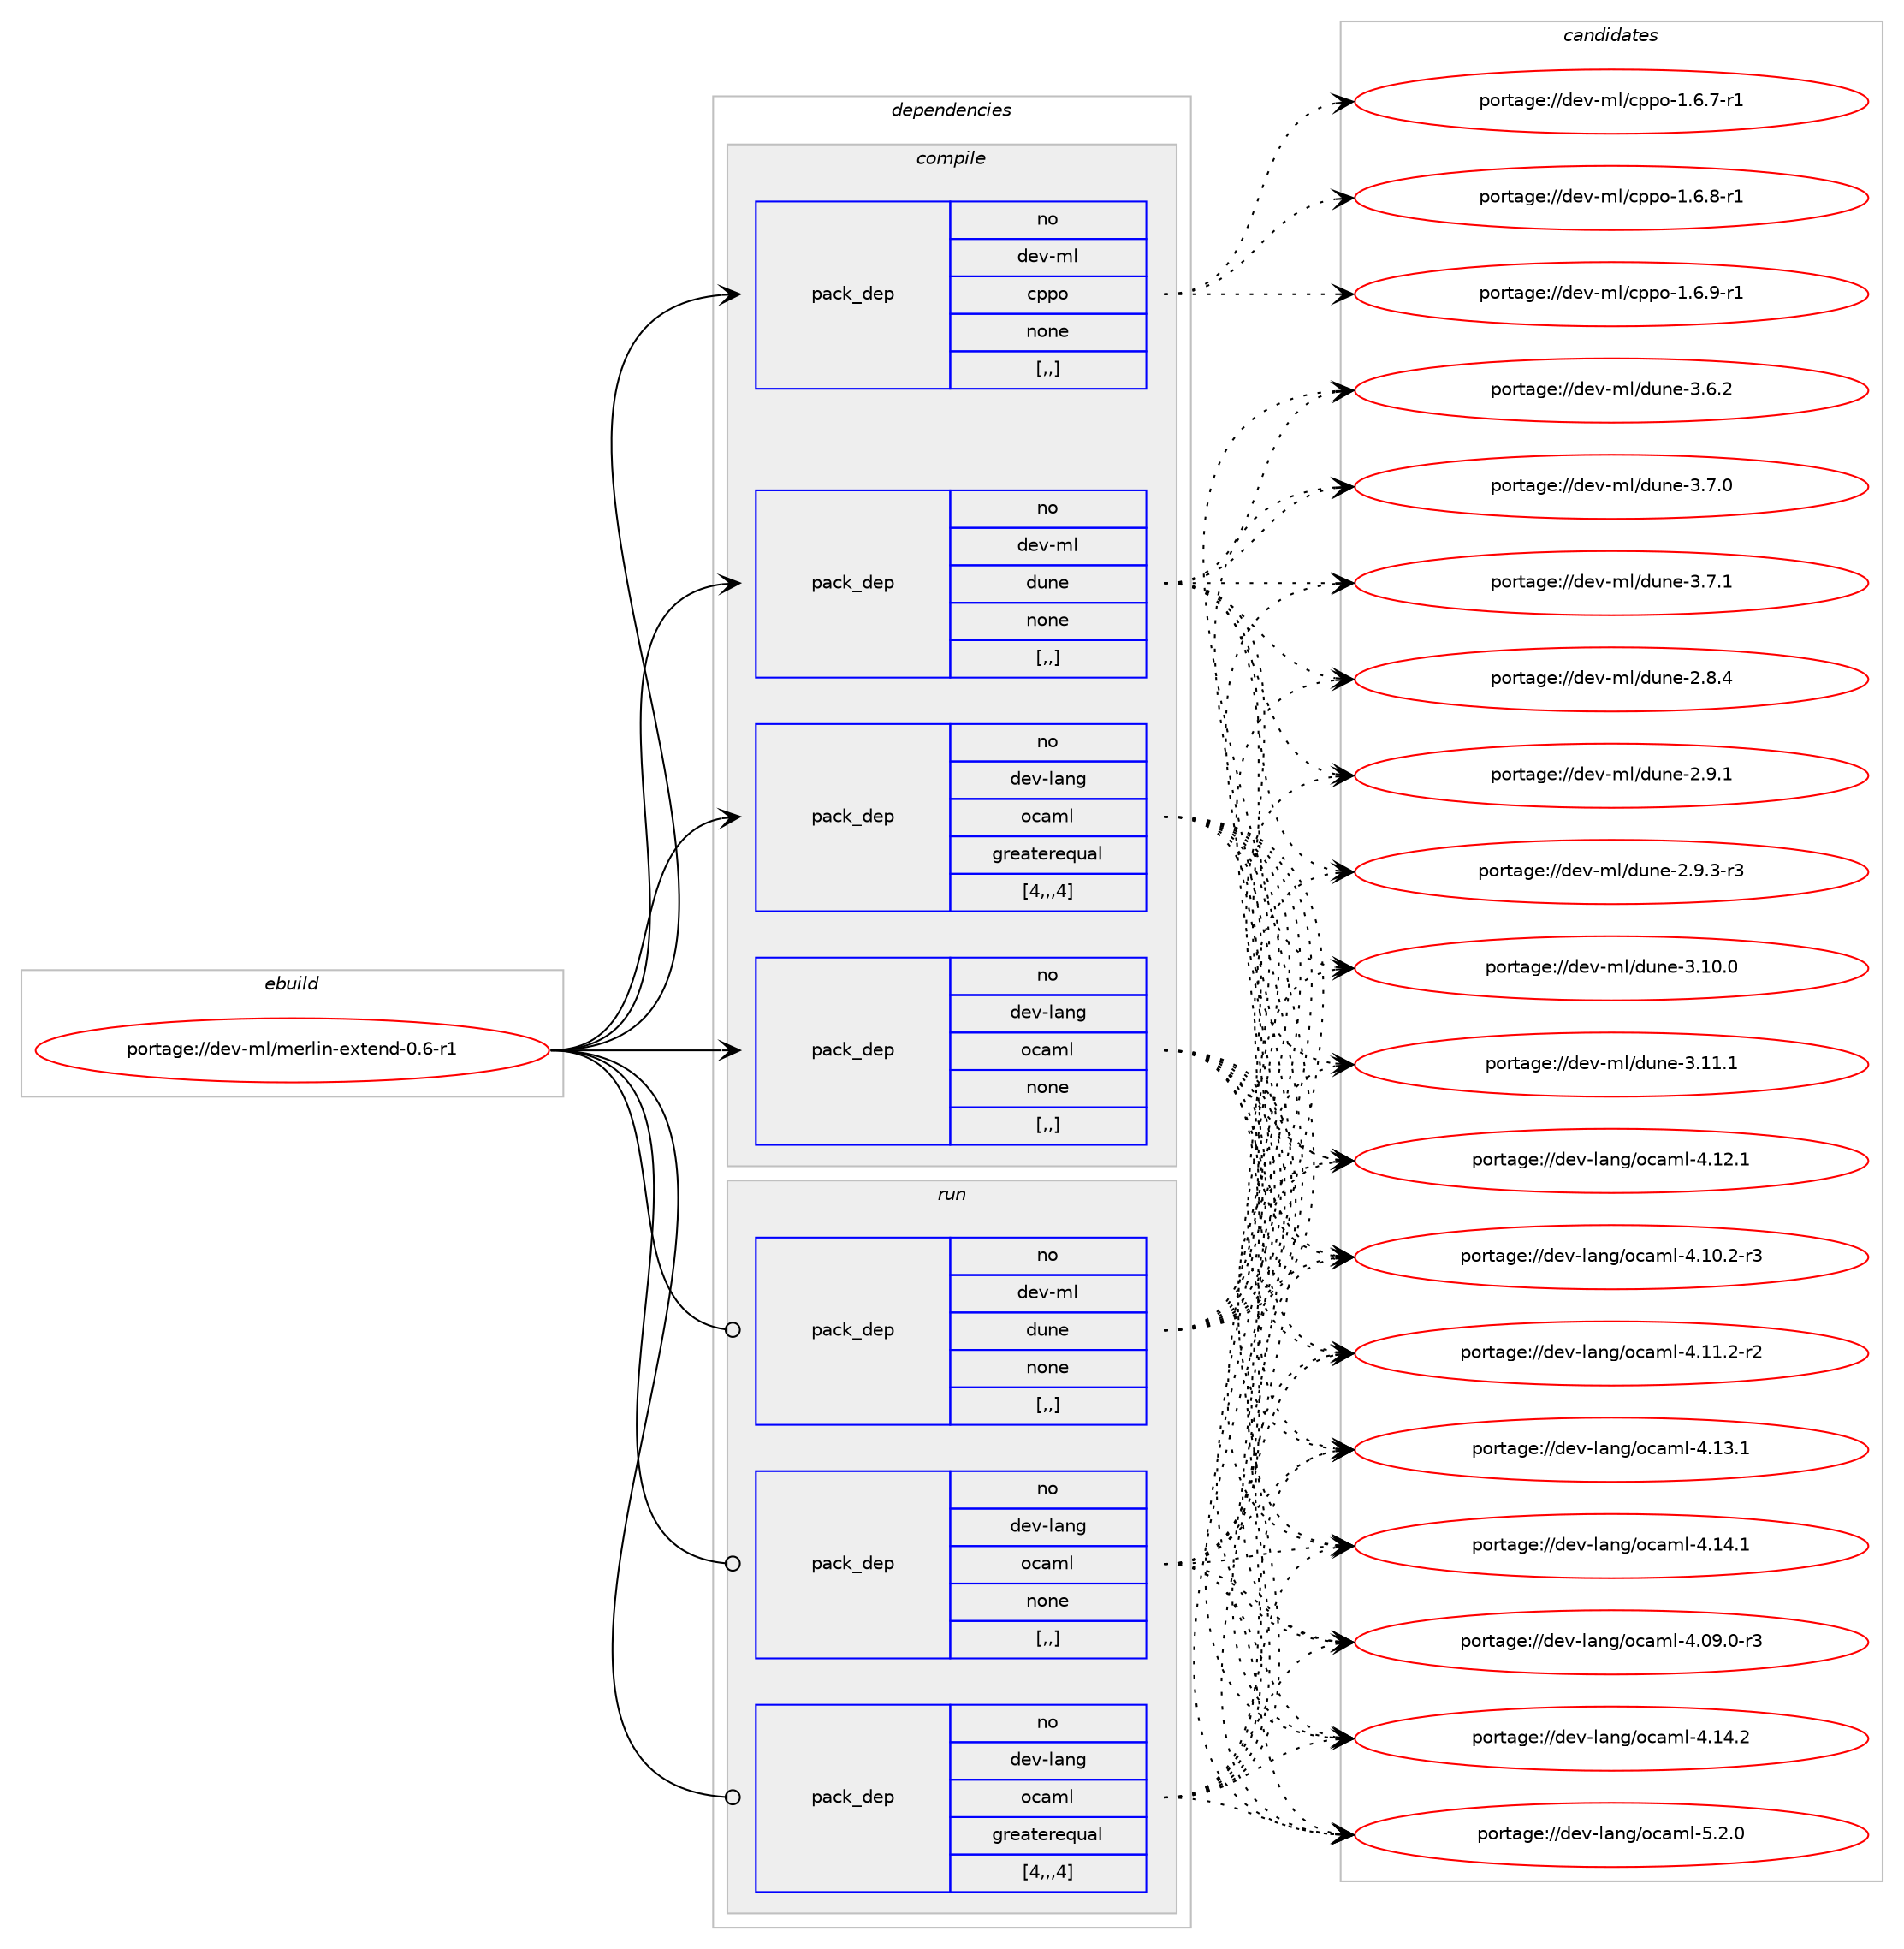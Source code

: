 digraph prolog {

# *************
# Graph options
# *************

newrank=true;
concentrate=true;
compound=true;
graph [rankdir=LR,fontname=Helvetica,fontsize=10,ranksep=1.5];#, ranksep=2.5, nodesep=0.2];
edge  [arrowhead=vee];
node  [fontname=Helvetica,fontsize=10];

# **********
# The ebuild
# **********

subgraph cluster_leftcol {
color=gray;
rank=same;
label=<<i>ebuild</i>>;
id [label="portage://dev-ml/merlin-extend-0.6-r1", color=red, width=4, href="../dev-ml/merlin-extend-0.6-r1.svg"];
}

# ****************
# The dependencies
# ****************

subgraph cluster_midcol {
color=gray;
label=<<i>dependencies</i>>;
subgraph cluster_compile {
fillcolor="#eeeeee";
style=filled;
label=<<i>compile</i>>;
subgraph pack87713 {
dependency117706 [label=<<TABLE BORDER="0" CELLBORDER="1" CELLSPACING="0" CELLPADDING="4" WIDTH="220"><TR><TD ROWSPAN="6" CELLPADDING="30">pack_dep</TD></TR><TR><TD WIDTH="110">no</TD></TR><TR><TD>dev-lang</TD></TR><TR><TD>ocaml</TD></TR><TR><TD>greaterequal</TD></TR><TR><TD>[4,,,4]</TD></TR></TABLE>>, shape=none, color=blue];
}
id:e -> dependency117706:w [weight=20,style="solid",arrowhead="vee"];
subgraph pack87714 {
dependency117707 [label=<<TABLE BORDER="0" CELLBORDER="1" CELLSPACING="0" CELLPADDING="4" WIDTH="220"><TR><TD ROWSPAN="6" CELLPADDING="30">pack_dep</TD></TR><TR><TD WIDTH="110">no</TD></TR><TR><TD>dev-lang</TD></TR><TR><TD>ocaml</TD></TR><TR><TD>none</TD></TR><TR><TD>[,,]</TD></TR></TABLE>>, shape=none, color=blue];
}
id:e -> dependency117707:w [weight=20,style="solid",arrowhead="vee"];
subgraph pack87715 {
dependency117708 [label=<<TABLE BORDER="0" CELLBORDER="1" CELLSPACING="0" CELLPADDING="4" WIDTH="220"><TR><TD ROWSPAN="6" CELLPADDING="30">pack_dep</TD></TR><TR><TD WIDTH="110">no</TD></TR><TR><TD>dev-ml</TD></TR><TR><TD>cppo</TD></TR><TR><TD>none</TD></TR><TR><TD>[,,]</TD></TR></TABLE>>, shape=none, color=blue];
}
id:e -> dependency117708:w [weight=20,style="solid",arrowhead="vee"];
subgraph pack87716 {
dependency117709 [label=<<TABLE BORDER="0" CELLBORDER="1" CELLSPACING="0" CELLPADDING="4" WIDTH="220"><TR><TD ROWSPAN="6" CELLPADDING="30">pack_dep</TD></TR><TR><TD WIDTH="110">no</TD></TR><TR><TD>dev-ml</TD></TR><TR><TD>dune</TD></TR><TR><TD>none</TD></TR><TR><TD>[,,]</TD></TR></TABLE>>, shape=none, color=blue];
}
id:e -> dependency117709:w [weight=20,style="solid",arrowhead="vee"];
}
subgraph cluster_compileandrun {
fillcolor="#eeeeee";
style=filled;
label=<<i>compile and run</i>>;
}
subgraph cluster_run {
fillcolor="#eeeeee";
style=filled;
label=<<i>run</i>>;
subgraph pack87717 {
dependency117710 [label=<<TABLE BORDER="0" CELLBORDER="1" CELLSPACING="0" CELLPADDING="4" WIDTH="220"><TR><TD ROWSPAN="6" CELLPADDING="30">pack_dep</TD></TR><TR><TD WIDTH="110">no</TD></TR><TR><TD>dev-lang</TD></TR><TR><TD>ocaml</TD></TR><TR><TD>greaterequal</TD></TR><TR><TD>[4,,,4]</TD></TR></TABLE>>, shape=none, color=blue];
}
id:e -> dependency117710:w [weight=20,style="solid",arrowhead="odot"];
subgraph pack87718 {
dependency117711 [label=<<TABLE BORDER="0" CELLBORDER="1" CELLSPACING="0" CELLPADDING="4" WIDTH="220"><TR><TD ROWSPAN="6" CELLPADDING="30">pack_dep</TD></TR><TR><TD WIDTH="110">no</TD></TR><TR><TD>dev-lang</TD></TR><TR><TD>ocaml</TD></TR><TR><TD>none</TD></TR><TR><TD>[,,]</TD></TR></TABLE>>, shape=none, color=blue];
}
id:e -> dependency117711:w [weight=20,style="solid",arrowhead="odot"];
subgraph pack87719 {
dependency117712 [label=<<TABLE BORDER="0" CELLBORDER="1" CELLSPACING="0" CELLPADDING="4" WIDTH="220"><TR><TD ROWSPAN="6" CELLPADDING="30">pack_dep</TD></TR><TR><TD WIDTH="110">no</TD></TR><TR><TD>dev-ml</TD></TR><TR><TD>dune</TD></TR><TR><TD>none</TD></TR><TR><TD>[,,]</TD></TR></TABLE>>, shape=none, color=blue];
}
id:e -> dependency117712:w [weight=20,style="solid",arrowhead="odot"];
}
}

# **************
# The candidates
# **************

subgraph cluster_choices {
rank=same;
color=gray;
label=<<i>candidates</i>>;

subgraph choice87713 {
color=black;
nodesep=1;
choice1001011184510897110103471119997109108455246485746484511451 [label="portage://dev-lang/ocaml-4.09.0-r3", color=red, width=4,href="../dev-lang/ocaml-4.09.0-r3.svg"];
choice1001011184510897110103471119997109108455246494846504511451 [label="portage://dev-lang/ocaml-4.10.2-r3", color=red, width=4,href="../dev-lang/ocaml-4.10.2-r3.svg"];
choice1001011184510897110103471119997109108455246494946504511450 [label="portage://dev-lang/ocaml-4.11.2-r2", color=red, width=4,href="../dev-lang/ocaml-4.11.2-r2.svg"];
choice100101118451089711010347111999710910845524649504649 [label="portage://dev-lang/ocaml-4.12.1", color=red, width=4,href="../dev-lang/ocaml-4.12.1.svg"];
choice100101118451089711010347111999710910845524649514649 [label="portage://dev-lang/ocaml-4.13.1", color=red, width=4,href="../dev-lang/ocaml-4.13.1.svg"];
choice100101118451089711010347111999710910845524649524649 [label="portage://dev-lang/ocaml-4.14.1", color=red, width=4,href="../dev-lang/ocaml-4.14.1.svg"];
choice100101118451089711010347111999710910845524649524650 [label="portage://dev-lang/ocaml-4.14.2", color=red, width=4,href="../dev-lang/ocaml-4.14.2.svg"];
choice1001011184510897110103471119997109108455346504648 [label="portage://dev-lang/ocaml-5.2.0", color=red, width=4,href="../dev-lang/ocaml-5.2.0.svg"];
dependency117706:e -> choice1001011184510897110103471119997109108455246485746484511451:w [style=dotted,weight="100"];
dependency117706:e -> choice1001011184510897110103471119997109108455246494846504511451:w [style=dotted,weight="100"];
dependency117706:e -> choice1001011184510897110103471119997109108455246494946504511450:w [style=dotted,weight="100"];
dependency117706:e -> choice100101118451089711010347111999710910845524649504649:w [style=dotted,weight="100"];
dependency117706:e -> choice100101118451089711010347111999710910845524649514649:w [style=dotted,weight="100"];
dependency117706:e -> choice100101118451089711010347111999710910845524649524649:w [style=dotted,weight="100"];
dependency117706:e -> choice100101118451089711010347111999710910845524649524650:w [style=dotted,weight="100"];
dependency117706:e -> choice1001011184510897110103471119997109108455346504648:w [style=dotted,weight="100"];
}
subgraph choice87714 {
color=black;
nodesep=1;
choice1001011184510897110103471119997109108455246485746484511451 [label="portage://dev-lang/ocaml-4.09.0-r3", color=red, width=4,href="../dev-lang/ocaml-4.09.0-r3.svg"];
choice1001011184510897110103471119997109108455246494846504511451 [label="portage://dev-lang/ocaml-4.10.2-r3", color=red, width=4,href="../dev-lang/ocaml-4.10.2-r3.svg"];
choice1001011184510897110103471119997109108455246494946504511450 [label="portage://dev-lang/ocaml-4.11.2-r2", color=red, width=4,href="../dev-lang/ocaml-4.11.2-r2.svg"];
choice100101118451089711010347111999710910845524649504649 [label="portage://dev-lang/ocaml-4.12.1", color=red, width=4,href="../dev-lang/ocaml-4.12.1.svg"];
choice100101118451089711010347111999710910845524649514649 [label="portage://dev-lang/ocaml-4.13.1", color=red, width=4,href="../dev-lang/ocaml-4.13.1.svg"];
choice100101118451089711010347111999710910845524649524649 [label="portage://dev-lang/ocaml-4.14.1", color=red, width=4,href="../dev-lang/ocaml-4.14.1.svg"];
choice100101118451089711010347111999710910845524649524650 [label="portage://dev-lang/ocaml-4.14.2", color=red, width=4,href="../dev-lang/ocaml-4.14.2.svg"];
choice1001011184510897110103471119997109108455346504648 [label="portage://dev-lang/ocaml-5.2.0", color=red, width=4,href="../dev-lang/ocaml-5.2.0.svg"];
dependency117707:e -> choice1001011184510897110103471119997109108455246485746484511451:w [style=dotted,weight="100"];
dependency117707:e -> choice1001011184510897110103471119997109108455246494846504511451:w [style=dotted,weight="100"];
dependency117707:e -> choice1001011184510897110103471119997109108455246494946504511450:w [style=dotted,weight="100"];
dependency117707:e -> choice100101118451089711010347111999710910845524649504649:w [style=dotted,weight="100"];
dependency117707:e -> choice100101118451089711010347111999710910845524649514649:w [style=dotted,weight="100"];
dependency117707:e -> choice100101118451089711010347111999710910845524649524649:w [style=dotted,weight="100"];
dependency117707:e -> choice100101118451089711010347111999710910845524649524650:w [style=dotted,weight="100"];
dependency117707:e -> choice1001011184510897110103471119997109108455346504648:w [style=dotted,weight="100"];
}
subgraph choice87715 {
color=black;
nodesep=1;
choice1001011184510910847991121121114549465446554511449 [label="portage://dev-ml/cppo-1.6.7-r1", color=red, width=4,href="../dev-ml/cppo-1.6.7-r1.svg"];
choice1001011184510910847991121121114549465446564511449 [label="portage://dev-ml/cppo-1.6.8-r1", color=red, width=4,href="../dev-ml/cppo-1.6.8-r1.svg"];
choice1001011184510910847991121121114549465446574511449 [label="portage://dev-ml/cppo-1.6.9-r1", color=red, width=4,href="../dev-ml/cppo-1.6.9-r1.svg"];
dependency117708:e -> choice1001011184510910847991121121114549465446554511449:w [style=dotted,weight="100"];
dependency117708:e -> choice1001011184510910847991121121114549465446564511449:w [style=dotted,weight="100"];
dependency117708:e -> choice1001011184510910847991121121114549465446574511449:w [style=dotted,weight="100"];
}
subgraph choice87716 {
color=black;
nodesep=1;
choice1001011184510910847100117110101455046564652 [label="portage://dev-ml/dune-2.8.4", color=red, width=4,href="../dev-ml/dune-2.8.4.svg"];
choice1001011184510910847100117110101455046574649 [label="portage://dev-ml/dune-2.9.1", color=red, width=4,href="../dev-ml/dune-2.9.1.svg"];
choice10010111845109108471001171101014550465746514511451 [label="portage://dev-ml/dune-2.9.3-r3", color=red, width=4,href="../dev-ml/dune-2.9.3-r3.svg"];
choice100101118451091084710011711010145514649484648 [label="portage://dev-ml/dune-3.10.0", color=red, width=4,href="../dev-ml/dune-3.10.0.svg"];
choice100101118451091084710011711010145514649494649 [label="portage://dev-ml/dune-3.11.1", color=red, width=4,href="../dev-ml/dune-3.11.1.svg"];
choice1001011184510910847100117110101455146544650 [label="portage://dev-ml/dune-3.6.2", color=red, width=4,href="../dev-ml/dune-3.6.2.svg"];
choice1001011184510910847100117110101455146554648 [label="portage://dev-ml/dune-3.7.0", color=red, width=4,href="../dev-ml/dune-3.7.0.svg"];
choice1001011184510910847100117110101455146554649 [label="portage://dev-ml/dune-3.7.1", color=red, width=4,href="../dev-ml/dune-3.7.1.svg"];
dependency117709:e -> choice1001011184510910847100117110101455046564652:w [style=dotted,weight="100"];
dependency117709:e -> choice1001011184510910847100117110101455046574649:w [style=dotted,weight="100"];
dependency117709:e -> choice10010111845109108471001171101014550465746514511451:w [style=dotted,weight="100"];
dependency117709:e -> choice100101118451091084710011711010145514649484648:w [style=dotted,weight="100"];
dependency117709:e -> choice100101118451091084710011711010145514649494649:w [style=dotted,weight="100"];
dependency117709:e -> choice1001011184510910847100117110101455146544650:w [style=dotted,weight="100"];
dependency117709:e -> choice1001011184510910847100117110101455146554648:w [style=dotted,weight="100"];
dependency117709:e -> choice1001011184510910847100117110101455146554649:w [style=dotted,weight="100"];
}
subgraph choice87717 {
color=black;
nodesep=1;
choice1001011184510897110103471119997109108455246485746484511451 [label="portage://dev-lang/ocaml-4.09.0-r3", color=red, width=4,href="../dev-lang/ocaml-4.09.0-r3.svg"];
choice1001011184510897110103471119997109108455246494846504511451 [label="portage://dev-lang/ocaml-4.10.2-r3", color=red, width=4,href="../dev-lang/ocaml-4.10.2-r3.svg"];
choice1001011184510897110103471119997109108455246494946504511450 [label="portage://dev-lang/ocaml-4.11.2-r2", color=red, width=4,href="../dev-lang/ocaml-4.11.2-r2.svg"];
choice100101118451089711010347111999710910845524649504649 [label="portage://dev-lang/ocaml-4.12.1", color=red, width=4,href="../dev-lang/ocaml-4.12.1.svg"];
choice100101118451089711010347111999710910845524649514649 [label="portage://dev-lang/ocaml-4.13.1", color=red, width=4,href="../dev-lang/ocaml-4.13.1.svg"];
choice100101118451089711010347111999710910845524649524649 [label="portage://dev-lang/ocaml-4.14.1", color=red, width=4,href="../dev-lang/ocaml-4.14.1.svg"];
choice100101118451089711010347111999710910845524649524650 [label="portage://dev-lang/ocaml-4.14.2", color=red, width=4,href="../dev-lang/ocaml-4.14.2.svg"];
choice1001011184510897110103471119997109108455346504648 [label="portage://dev-lang/ocaml-5.2.0", color=red, width=4,href="../dev-lang/ocaml-5.2.0.svg"];
dependency117710:e -> choice1001011184510897110103471119997109108455246485746484511451:w [style=dotted,weight="100"];
dependency117710:e -> choice1001011184510897110103471119997109108455246494846504511451:w [style=dotted,weight="100"];
dependency117710:e -> choice1001011184510897110103471119997109108455246494946504511450:w [style=dotted,weight="100"];
dependency117710:e -> choice100101118451089711010347111999710910845524649504649:w [style=dotted,weight="100"];
dependency117710:e -> choice100101118451089711010347111999710910845524649514649:w [style=dotted,weight="100"];
dependency117710:e -> choice100101118451089711010347111999710910845524649524649:w [style=dotted,weight="100"];
dependency117710:e -> choice100101118451089711010347111999710910845524649524650:w [style=dotted,weight="100"];
dependency117710:e -> choice1001011184510897110103471119997109108455346504648:w [style=dotted,weight="100"];
}
subgraph choice87718 {
color=black;
nodesep=1;
choice1001011184510897110103471119997109108455246485746484511451 [label="portage://dev-lang/ocaml-4.09.0-r3", color=red, width=4,href="../dev-lang/ocaml-4.09.0-r3.svg"];
choice1001011184510897110103471119997109108455246494846504511451 [label="portage://dev-lang/ocaml-4.10.2-r3", color=red, width=4,href="../dev-lang/ocaml-4.10.2-r3.svg"];
choice1001011184510897110103471119997109108455246494946504511450 [label="portage://dev-lang/ocaml-4.11.2-r2", color=red, width=4,href="../dev-lang/ocaml-4.11.2-r2.svg"];
choice100101118451089711010347111999710910845524649504649 [label="portage://dev-lang/ocaml-4.12.1", color=red, width=4,href="../dev-lang/ocaml-4.12.1.svg"];
choice100101118451089711010347111999710910845524649514649 [label="portage://dev-lang/ocaml-4.13.1", color=red, width=4,href="../dev-lang/ocaml-4.13.1.svg"];
choice100101118451089711010347111999710910845524649524649 [label="portage://dev-lang/ocaml-4.14.1", color=red, width=4,href="../dev-lang/ocaml-4.14.1.svg"];
choice100101118451089711010347111999710910845524649524650 [label="portage://dev-lang/ocaml-4.14.2", color=red, width=4,href="../dev-lang/ocaml-4.14.2.svg"];
choice1001011184510897110103471119997109108455346504648 [label="portage://dev-lang/ocaml-5.2.0", color=red, width=4,href="../dev-lang/ocaml-5.2.0.svg"];
dependency117711:e -> choice1001011184510897110103471119997109108455246485746484511451:w [style=dotted,weight="100"];
dependency117711:e -> choice1001011184510897110103471119997109108455246494846504511451:w [style=dotted,weight="100"];
dependency117711:e -> choice1001011184510897110103471119997109108455246494946504511450:w [style=dotted,weight="100"];
dependency117711:e -> choice100101118451089711010347111999710910845524649504649:w [style=dotted,weight="100"];
dependency117711:e -> choice100101118451089711010347111999710910845524649514649:w [style=dotted,weight="100"];
dependency117711:e -> choice100101118451089711010347111999710910845524649524649:w [style=dotted,weight="100"];
dependency117711:e -> choice100101118451089711010347111999710910845524649524650:w [style=dotted,weight="100"];
dependency117711:e -> choice1001011184510897110103471119997109108455346504648:w [style=dotted,weight="100"];
}
subgraph choice87719 {
color=black;
nodesep=1;
choice1001011184510910847100117110101455046564652 [label="portage://dev-ml/dune-2.8.4", color=red, width=4,href="../dev-ml/dune-2.8.4.svg"];
choice1001011184510910847100117110101455046574649 [label="portage://dev-ml/dune-2.9.1", color=red, width=4,href="../dev-ml/dune-2.9.1.svg"];
choice10010111845109108471001171101014550465746514511451 [label="portage://dev-ml/dune-2.9.3-r3", color=red, width=4,href="../dev-ml/dune-2.9.3-r3.svg"];
choice100101118451091084710011711010145514649484648 [label="portage://dev-ml/dune-3.10.0", color=red, width=4,href="../dev-ml/dune-3.10.0.svg"];
choice100101118451091084710011711010145514649494649 [label="portage://dev-ml/dune-3.11.1", color=red, width=4,href="../dev-ml/dune-3.11.1.svg"];
choice1001011184510910847100117110101455146544650 [label="portage://dev-ml/dune-3.6.2", color=red, width=4,href="../dev-ml/dune-3.6.2.svg"];
choice1001011184510910847100117110101455146554648 [label="portage://dev-ml/dune-3.7.0", color=red, width=4,href="../dev-ml/dune-3.7.0.svg"];
choice1001011184510910847100117110101455146554649 [label="portage://dev-ml/dune-3.7.1", color=red, width=4,href="../dev-ml/dune-3.7.1.svg"];
dependency117712:e -> choice1001011184510910847100117110101455046564652:w [style=dotted,weight="100"];
dependency117712:e -> choice1001011184510910847100117110101455046574649:w [style=dotted,weight="100"];
dependency117712:e -> choice10010111845109108471001171101014550465746514511451:w [style=dotted,weight="100"];
dependency117712:e -> choice100101118451091084710011711010145514649484648:w [style=dotted,weight="100"];
dependency117712:e -> choice100101118451091084710011711010145514649494649:w [style=dotted,weight="100"];
dependency117712:e -> choice1001011184510910847100117110101455146544650:w [style=dotted,weight="100"];
dependency117712:e -> choice1001011184510910847100117110101455146554648:w [style=dotted,weight="100"];
dependency117712:e -> choice1001011184510910847100117110101455146554649:w [style=dotted,weight="100"];
}
}

}
